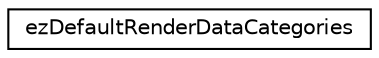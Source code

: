 digraph "Graphical Class Hierarchy"
{
 // LATEX_PDF_SIZE
  edge [fontname="Helvetica",fontsize="10",labelfontname="Helvetica",labelfontsize="10"];
  node [fontname="Helvetica",fontsize="10",shape=record];
  rankdir="LR";
  Node0 [label="ezDefaultRenderDataCategories",height=0.2,width=0.4,color="black", fillcolor="white", style="filled",URL="$d1/d0c/structez_default_render_data_categories.htm",tooltip=" "];
}
